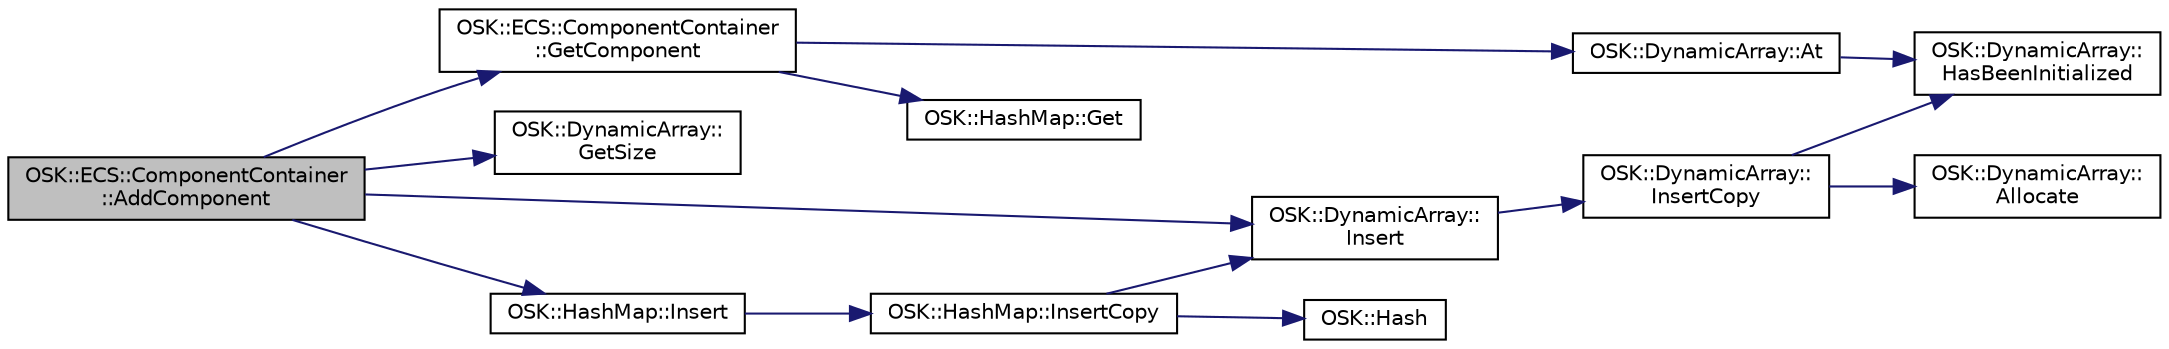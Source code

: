digraph "OSK::ECS::ComponentContainer::AddComponent"
{
 // LATEX_PDF_SIZE
  edge [fontname="Helvetica",fontsize="10",labelfontname="Helvetica",labelfontsize="10"];
  node [fontname="Helvetica",fontsize="10",shape=record];
  rankdir="LR";
  Node1 [label="OSK::ECS::ComponentContainer\l::AddComponent",height=0.2,width=0.4,color="black", fillcolor="grey75", style="filled", fontcolor="black",tooltip="Añade un componente asignado al objeto dado."];
  Node1 -> Node2 [color="midnightblue",fontsize="10",style="solid"];
  Node2 [label="OSK::ECS::ComponentContainer\l::GetComponent",height=0.2,width=0.4,color="black", fillcolor="white", style="filled",URL="$class_o_s_k_1_1_e_c_s_1_1_component_container.html#a3b5cac3a5c7ac15f1f7bf0e24f4e0027",tooltip="Devuelve una referencia al componente del objeto dado."];
  Node2 -> Node3 [color="midnightblue",fontsize="10",style="solid"];
  Node3 [label="OSK::DynamicArray::At",height=0.2,width=0.4,color="black", fillcolor="white", style="filled",URL="$class_o_s_k_1_1_dynamic_array.html#a9691f5eaf46654d59525c6c342d69cbb",tooltip="Devuelve el elemento en la posición dada."];
  Node3 -> Node4 [color="midnightblue",fontsize="10",style="solid"];
  Node4 [label="OSK::DynamicArray::\lHasBeenInitialized",height=0.2,width=0.4,color="black", fillcolor="white", style="filled",URL="$class_o_s_k_1_1_dynamic_array.html#a24b36038b685ea5f33b2b9b279035cef",tooltip="Devuelve true si el array se ha inicializado."];
  Node2 -> Node5 [color="midnightblue",fontsize="10",style="solid"];
  Node5 [label="OSK::HashMap::Get",height=0.2,width=0.4,color="black", fillcolor="white", style="filled",URL="$class_o_s_k_1_1_hash_map.html#a93a98e2495dab16229085c7109a27b30",tooltip="Devuelve el valor enlazado del valor llave dado."];
  Node1 -> Node6 [color="midnightblue",fontsize="10",style="solid"];
  Node6 [label="OSK::DynamicArray::\lGetSize",height=0.2,width=0.4,color="black", fillcolor="white", style="filled",URL="$class_o_s_k_1_1_dynamic_array.html#a94d0cbf0543d0c976de674d31b15df90",tooltip="Devuelve el número de elementos almacenados."];
  Node1 -> Node7 [color="midnightblue",fontsize="10",style="solid"];
  Node7 [label="OSK::DynamicArray::\lInsert",height=0.2,width=0.4,color="black", fillcolor="white", style="filled",URL="$class_o_s_k_1_1_dynamic_array.html#a2c1e7bd2efbadf8b163f67c26921ba53",tooltip="Inserta un elemento al final del array."];
  Node7 -> Node8 [color="midnightblue",fontsize="10",style="solid"];
  Node8 [label="OSK::DynamicArray::\lInsertCopy",height=0.2,width=0.4,color="black", fillcolor="white", style="filled",URL="$class_o_s_k_1_1_dynamic_array.html#a037c4e2c0414718e5fc3cc608167a261",tooltip="Inserta una copia del elemento al final del array."];
  Node8 -> Node9 [color="midnightblue",fontsize="10",style="solid"];
  Node9 [label="OSK::DynamicArray::\lAllocate",height=0.2,width=0.4,color="black", fillcolor="white", style="filled",URL="$class_o_s_k_1_1_dynamic_array.html#acf322bf27bf4bfd581079500c67171a6",tooltip="Reserva espacio para 'size' elementos. Preserva los elementos anteriores."];
  Node8 -> Node4 [color="midnightblue",fontsize="10",style="solid"];
  Node1 -> Node10 [color="midnightblue",fontsize="10",style="solid"];
  Node10 [label="OSK::HashMap::Insert",height=0.2,width=0.4,color="black", fillcolor="white", style="filled",URL="$class_o_s_k_1_1_hash_map.html#a9840da146cc95d82bc7c505334db32a4",tooltip="Inserta una nueva pareja."];
  Node10 -> Node11 [color="midnightblue",fontsize="10",style="solid"];
  Node11 [label="OSK::HashMap::InsertCopy",height=0.2,width=0.4,color="black", fillcolor="white", style="filled",URL="$class_o_s_k_1_1_hash_map.html#af771fb92432ce33ada3fa200b99bb180",tooltip="Inserta una nueva pareja."];
  Node11 -> Node12 [color="midnightblue",fontsize="10",style="solid"];
  Node12 [label="OSK::Hash",height=0.2,width=0.4,color="black", fillcolor="white", style="filled",URL="$namespace_o_s_k.html#a04b5e685357657e277fd7bc30efd93ba",tooltip=" "];
  Node11 -> Node7 [color="midnightblue",fontsize="10",style="solid"];
}
